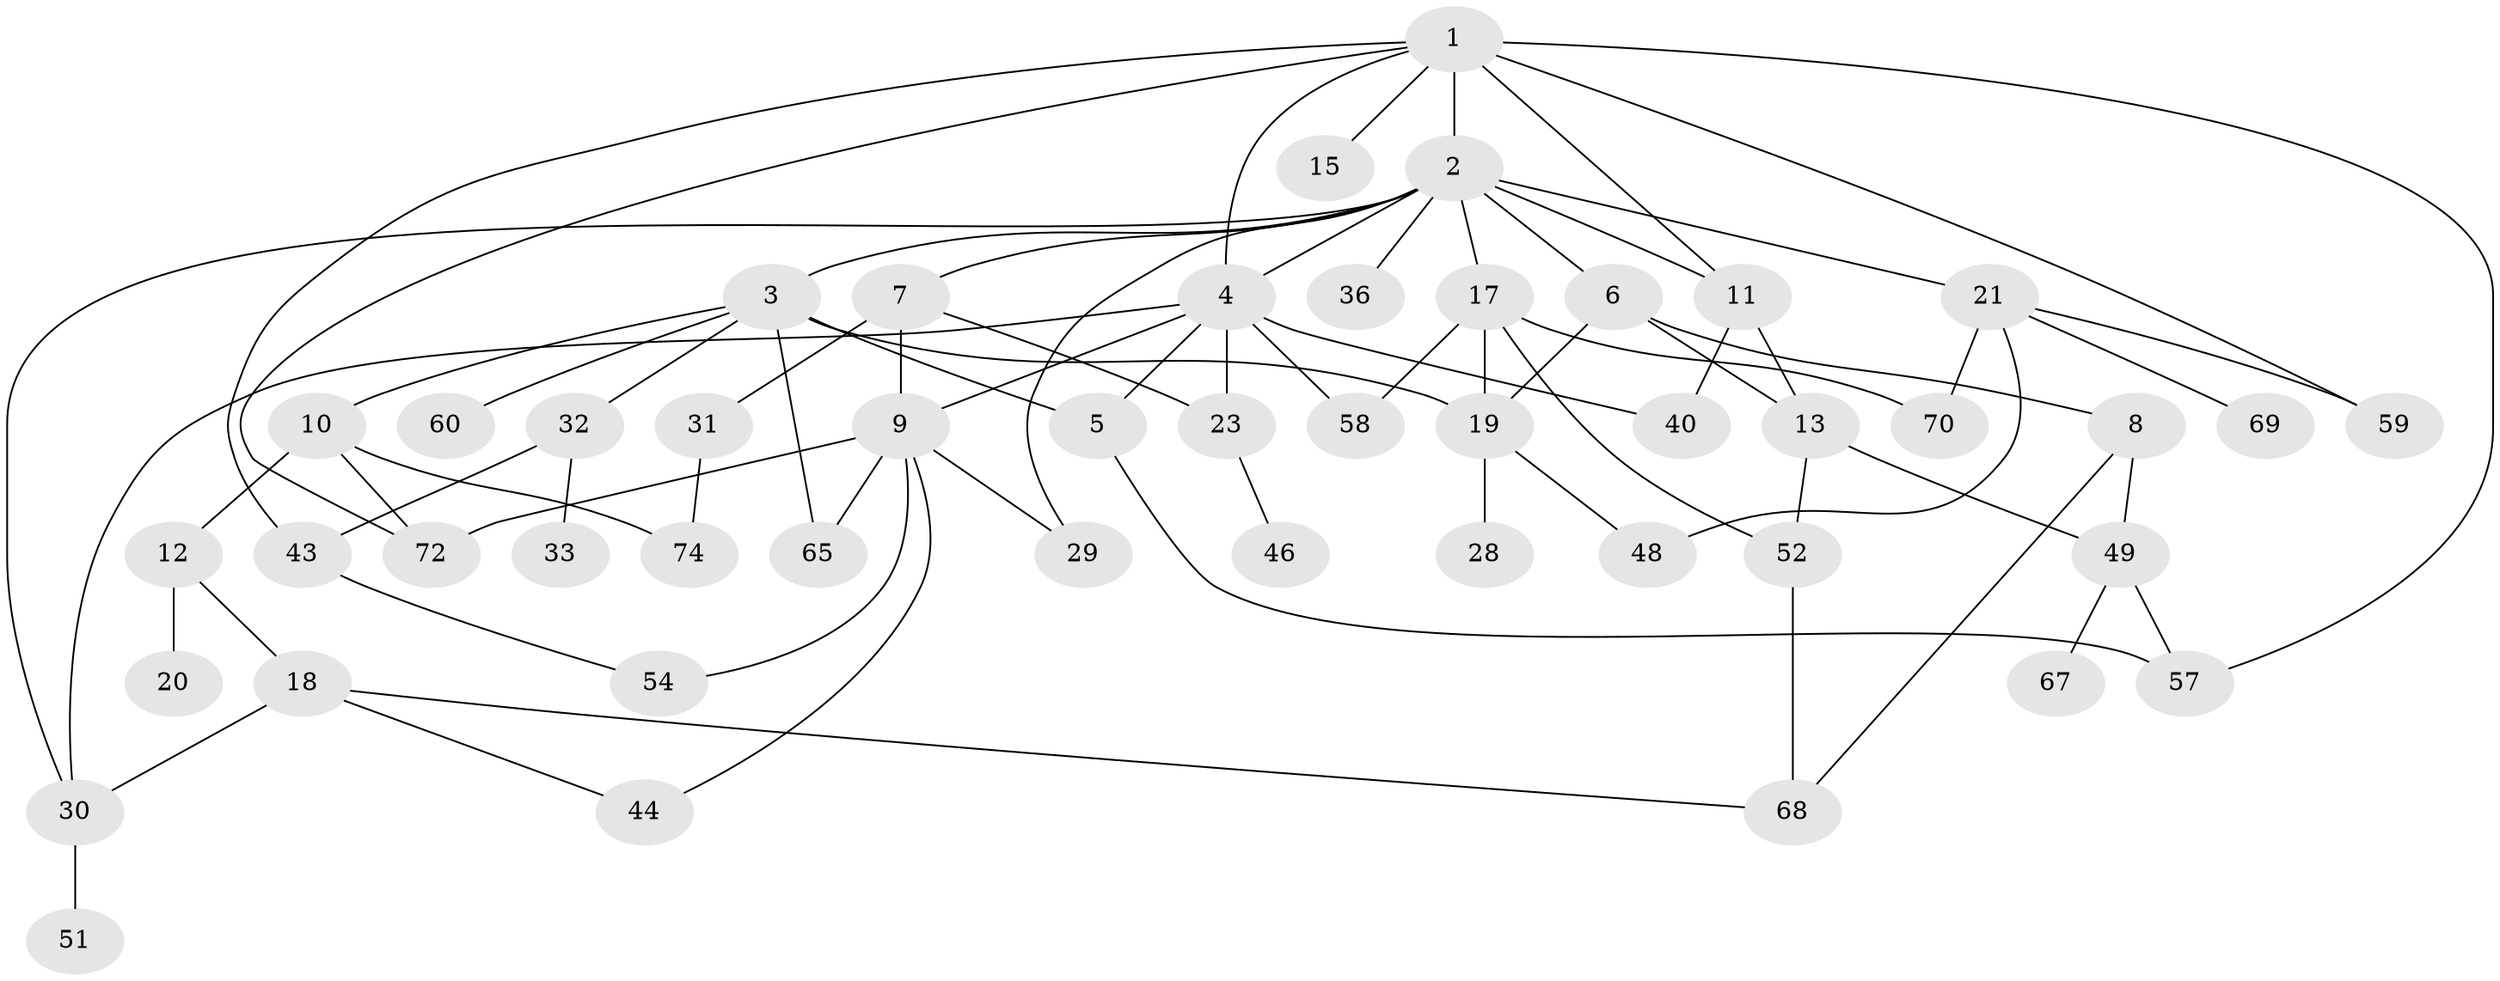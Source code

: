 // original degree distribution, {8: 0.013157894736842105, 11: 0.013157894736842105, 6: 0.05263157894736842, 3: 0.17105263157894737, 4: 0.19736842105263158, 2: 0.2894736842105263, 1: 0.2236842105263158, 5: 0.039473684210526314}
// Generated by graph-tools (version 1.1) at 2025/10/02/27/25 16:10:51]
// undirected, 47 vertices, 75 edges
graph export_dot {
graph [start="1"]
  node [color=gray90,style=filled];
  1 [super="+45"];
  2 [super="+16"];
  3 [super="+26"];
  4 [super="+38"];
  5 [super="+22"];
  6 [super="+53"];
  7;
  8 [super="+41"];
  9 [super="+25"];
  10 [super="+42"];
  11 [super="+55"];
  12 [super="+14"];
  13 [super="+27"];
  15;
  17 [super="+47"];
  18 [super="+24"];
  19;
  20 [super="+50"];
  21 [super="+56"];
  23 [super="+37"];
  28;
  29 [super="+35"];
  30 [super="+39"];
  31 [super="+73"];
  32 [super="+34"];
  33;
  36;
  40;
  43 [super="+62"];
  44;
  46;
  48 [super="+61"];
  49 [super="+66"];
  51;
  52;
  54;
  57 [super="+64"];
  58 [super="+63"];
  59;
  60 [super="+71"];
  65;
  67;
  68 [super="+75"];
  69;
  70 [super="+76"];
  72;
  74;
  1 -- 2 [weight=2];
  1 -- 11;
  1 -- 15;
  1 -- 57;
  1 -- 72;
  1 -- 43;
  1 -- 59;
  1 -- 4;
  2 -- 3;
  2 -- 4;
  2 -- 6;
  2 -- 7;
  2 -- 17;
  2 -- 21 [weight=2];
  2 -- 36;
  2 -- 11;
  2 -- 29;
  2 -- 30;
  3 -- 10;
  3 -- 60;
  3 -- 65;
  3 -- 19;
  3 -- 32;
  3 -- 5;
  4 -- 5;
  4 -- 9;
  4 -- 23;
  4 -- 40;
  4 -- 58;
  4 -- 30;
  5 -- 57;
  6 -- 8;
  6 -- 13 [weight=2];
  6 -- 19;
  7 -- 31;
  7 -- 23;
  7 -- 9;
  8 -- 49;
  8 -- 68;
  9 -- 29 [weight=2];
  9 -- 54;
  9 -- 44;
  9 -- 72;
  9 -- 65;
  10 -- 12;
  10 -- 74;
  10 -- 72;
  11 -- 40;
  11 -- 13;
  12 -- 20;
  12 -- 18 [weight=2];
  13 -- 49;
  13 -- 52;
  17 -- 19;
  17 -- 70;
  17 -- 52;
  17 -- 58;
  18 -- 30;
  18 -- 44;
  18 -- 68;
  19 -- 28;
  19 -- 48;
  21 -- 48;
  21 -- 59;
  21 -- 69;
  21 -- 70;
  23 -- 46;
  30 -- 51;
  31 -- 74;
  32 -- 33;
  32 -- 43;
  43 -- 54;
  49 -- 57;
  49 -- 67;
  52 -- 68;
}
